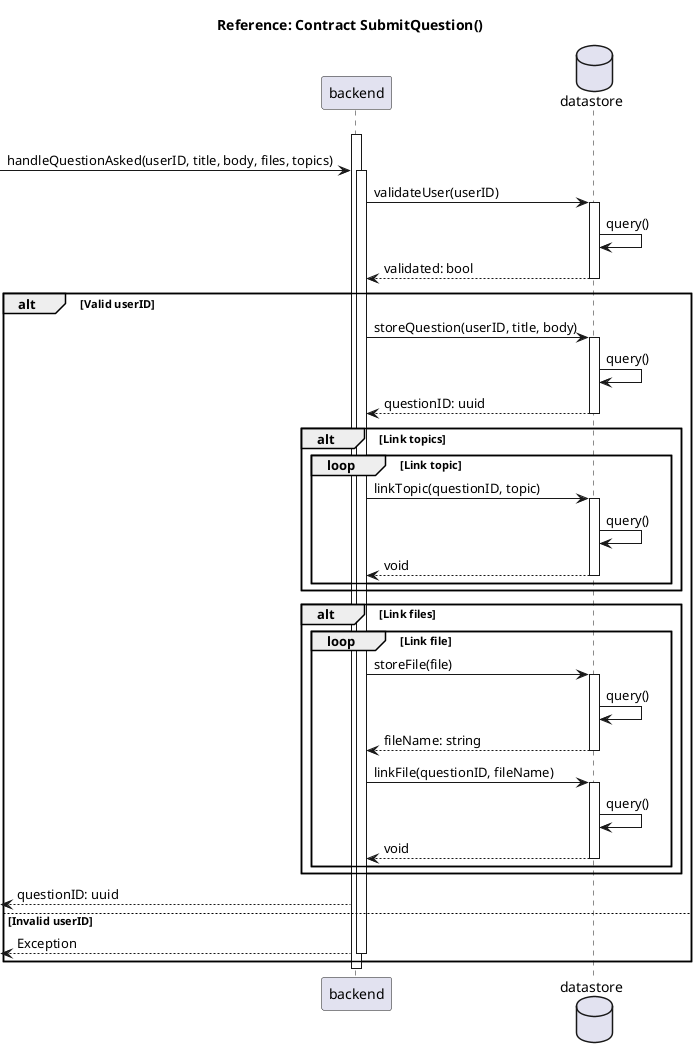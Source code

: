 @startuml Ask Question
participant backend
database datastore
' hide footbox
' title Footer removed

datastore-[hidden]->datastore

title Reference: Contract SubmitQuestion()

activate backend
-> backend: handleQuestionAsked(userID, title, body, files, topics)
activate backend
backend -> datastore: validateUser(userID)
activate datastore
datastore -> datastore: query()
backend <-- datastore: validated: bool
deactivate datastore
alt Valid userID
    backend -> datastore: storeQuestion(userID, title, body)
	activate datastore
	datastore -> datastore: query()
    backend <-- datastore: questionID: uuid
	deactivate datastore
	alt Link topics
		loop Link topic
			backend -> datastore: linkTopic(questionID, topic)
	        activate datastore
			datastore -> datastore: query()
			backend <-- datastore: void
	        deactivate datastore
		end
	end
	alt Link files
		loop Link file
            backend -> datastore: storeFile(file)
	        activate datastore
			datastore -> datastore: query()
            backend <-- datastore: fileName: string
	        deactivate datastore
			backend -> datastore: linkFile(questionID, fileName)
	        activate datastore
			datastore -> datastore: query()
			backend <-- datastore: void
	        deactivate datastore
		end
	end
    <-- backend: questionID: uuid
else Invalid userID
    <-- backend: Exception
    deactivate backend
end
deactivate backend

@enduml
